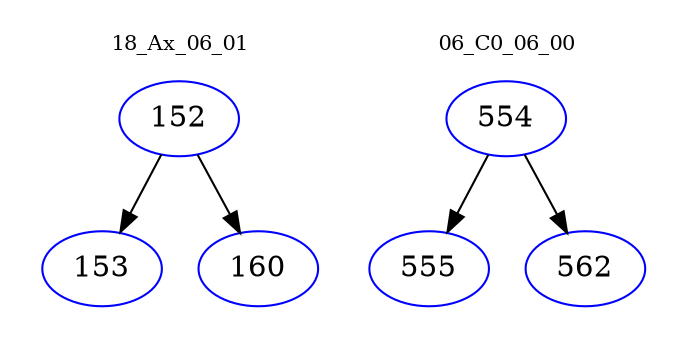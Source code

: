 digraph{
subgraph cluster_0 {
color = white
label = "18_Ax_06_01";
fontsize=10;
T0_152 [label="152", color="blue"]
T0_152 -> T0_153 [color="black"]
T0_153 [label="153", color="blue"]
T0_152 -> T0_160 [color="black"]
T0_160 [label="160", color="blue"]
}
subgraph cluster_1 {
color = white
label = "06_C0_06_00";
fontsize=10;
T1_554 [label="554", color="blue"]
T1_554 -> T1_555 [color="black"]
T1_555 [label="555", color="blue"]
T1_554 -> T1_562 [color="black"]
T1_562 [label="562", color="blue"]
}
}
